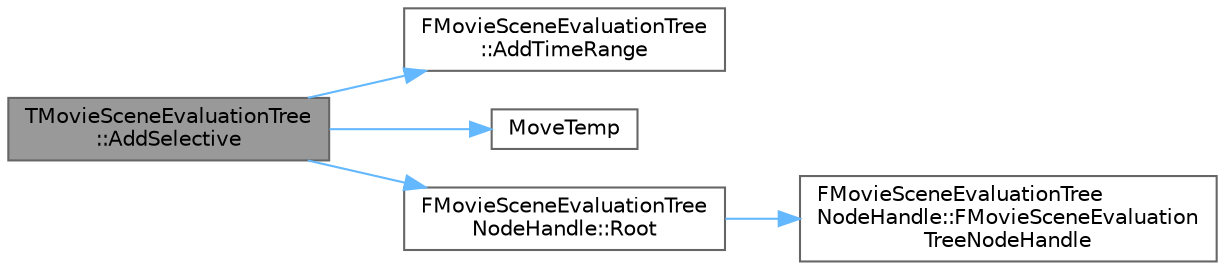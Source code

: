 digraph "TMovieSceneEvaluationTree::AddSelective"
{
 // INTERACTIVE_SVG=YES
 // LATEX_PDF_SIZE
  bgcolor="transparent";
  edge [fontname=Helvetica,fontsize=10,labelfontname=Helvetica,labelfontsize=10];
  node [fontname=Helvetica,fontsize=10,shape=box,height=0.2,width=0.4];
  rankdir="LR";
  Node1 [id="Node000001",label="TMovieSceneEvaluationTree\l::AddSelective",height=0.2,width=0.4,color="gray40", fillcolor="grey60", style="filled", fontcolor="black",tooltip="Add a new time range with the associated data to the tree."];
  Node1 -> Node2 [id="edge1_Node000001_Node000002",color="steelblue1",style="solid",tooltip=" "];
  Node2 [id="Node000002",label="FMovieSceneEvaluationTree\l::AddTimeRange",height=0.2,width=0.4,color="grey40", fillcolor="white", style="filled",URL="$db/d77/structFMovieSceneEvaluationTree.html#a94a3e5bdf395ac165ed98b160cb40fd6",tooltip="Insert the specified time range into this tree."];
  Node1 -> Node3 [id="edge2_Node000001_Node000003",color="steelblue1",style="solid",tooltip=" "];
  Node3 [id="Node000003",label="MoveTemp",height=0.2,width=0.4,color="grey40", fillcolor="white", style="filled",URL="$d4/d24/UnrealTemplate_8h.html#ad5e6c049aeb9c9115fec514ba581dbb6",tooltip="MoveTemp will cast a reference to an rvalue reference."];
  Node1 -> Node4 [id="edge3_Node000001_Node000004",color="steelblue1",style="solid",tooltip=" "];
  Node4 [id="Node000004",label="FMovieSceneEvaluationTree\lNodeHandle::Root",height=0.2,width=0.4,color="grey40", fillcolor="white", style="filled",URL="$d3/d31/structFMovieSceneEvaluationTreeNodeHandle.html#ab92c7ac239b016f7cdfed3758f59ca1d",tooltip="Special handle that represents the root node."];
  Node4 -> Node5 [id="edge4_Node000004_Node000005",color="steelblue1",style="solid",tooltip=" "];
  Node5 [id="Node000005",label="FMovieSceneEvaluationTree\lNodeHandle::FMovieSceneEvaluation\lTreeNodeHandle",height=0.2,width=0.4,color="grey40", fillcolor="white", style="filled",URL="$d3/d31/structFMovieSceneEvaluationTreeNodeHandle.html#a5bacc1df24f156e455d3293fcb5e36ac",tooltip="Construction from the node's parent's children entry handle, and this node's index within its parent'..."];
}
